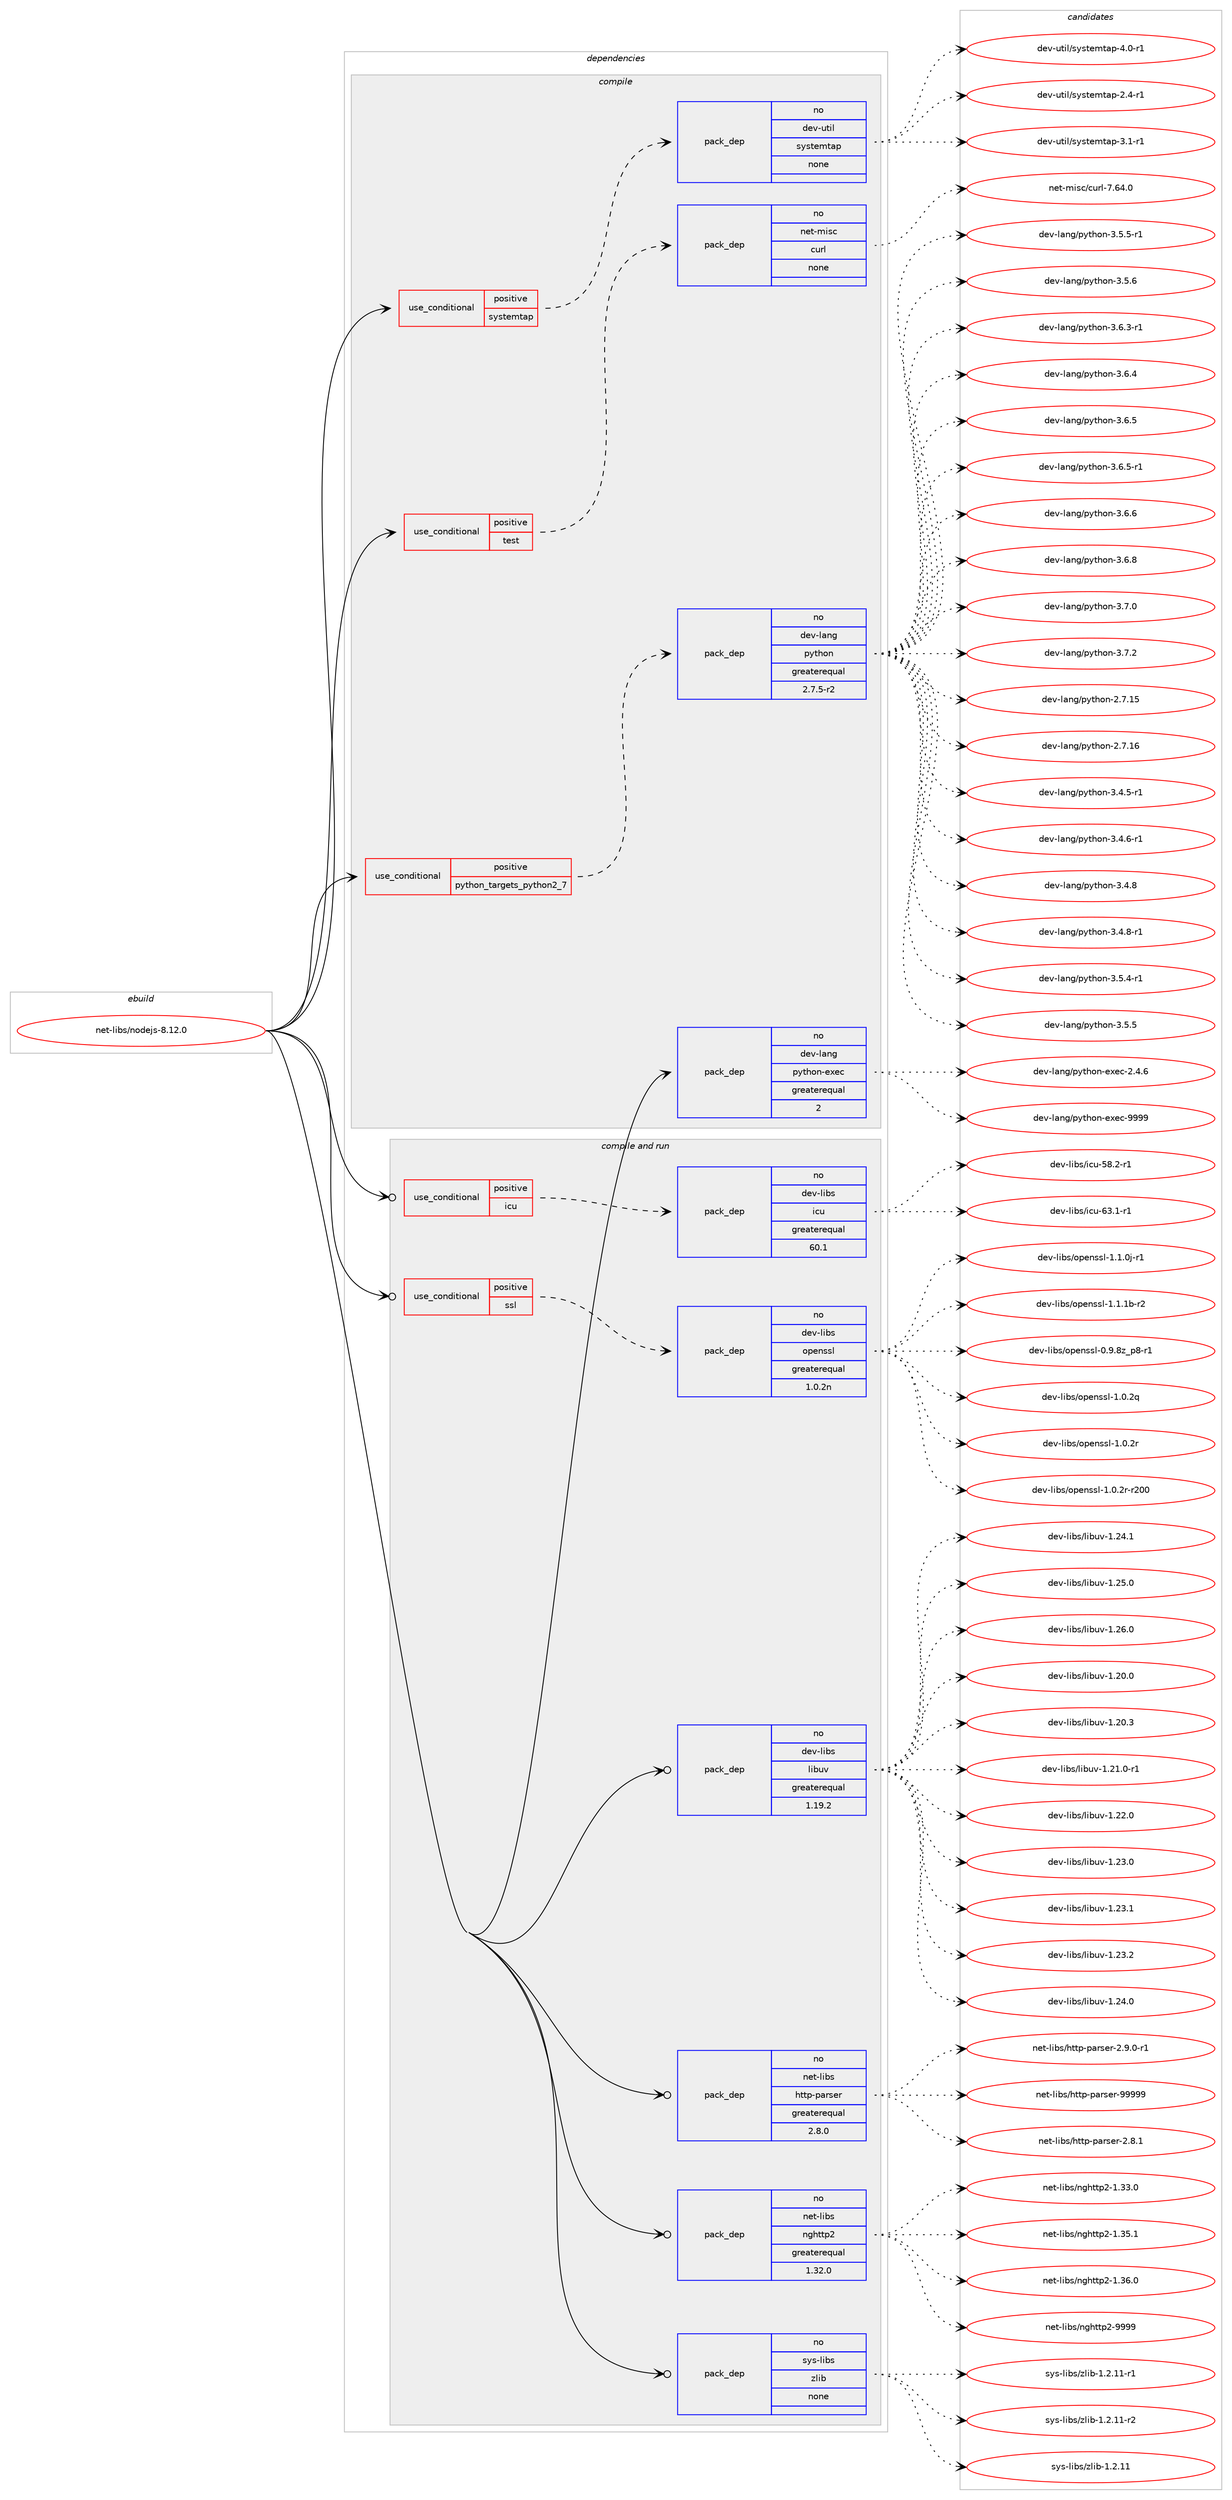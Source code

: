 digraph prolog {

# *************
# Graph options
# *************

newrank=true;
concentrate=true;
compound=true;
graph [rankdir=LR,fontname=Helvetica,fontsize=10,ranksep=1.5];#, ranksep=2.5, nodesep=0.2];
edge  [arrowhead=vee];
node  [fontname=Helvetica,fontsize=10];

# **********
# The ebuild
# **********

subgraph cluster_leftcol {
color=gray;
rank=same;
label=<<i>ebuild</i>>;
id [label="net-libs/nodejs-8.12.0", color=red, width=4, href="../net-libs/nodejs-8.12.0.svg"];
}

# ****************
# The dependencies
# ****************

subgraph cluster_midcol {
color=gray;
label=<<i>dependencies</i>>;
subgraph cluster_compile {
fillcolor="#eeeeee";
style=filled;
label=<<i>compile</i>>;
subgraph cond446655 {
dependency1661480 [label=<<TABLE BORDER="0" CELLBORDER="1" CELLSPACING="0" CELLPADDING="4"><TR><TD ROWSPAN="3" CELLPADDING="10">use_conditional</TD></TR><TR><TD>positive</TD></TR><TR><TD>python_targets_python2_7</TD></TR></TABLE>>, shape=none, color=red];
subgraph pack1187843 {
dependency1661481 [label=<<TABLE BORDER="0" CELLBORDER="1" CELLSPACING="0" CELLPADDING="4" WIDTH="220"><TR><TD ROWSPAN="6" CELLPADDING="30">pack_dep</TD></TR><TR><TD WIDTH="110">no</TD></TR><TR><TD>dev-lang</TD></TR><TR><TD>python</TD></TR><TR><TD>greaterequal</TD></TR><TR><TD>2.7.5-r2</TD></TR></TABLE>>, shape=none, color=blue];
}
dependency1661480:e -> dependency1661481:w [weight=20,style="dashed",arrowhead="vee"];
}
id:e -> dependency1661480:w [weight=20,style="solid",arrowhead="vee"];
subgraph cond446656 {
dependency1661482 [label=<<TABLE BORDER="0" CELLBORDER="1" CELLSPACING="0" CELLPADDING="4"><TR><TD ROWSPAN="3" CELLPADDING="10">use_conditional</TD></TR><TR><TD>positive</TD></TR><TR><TD>systemtap</TD></TR></TABLE>>, shape=none, color=red];
subgraph pack1187844 {
dependency1661483 [label=<<TABLE BORDER="0" CELLBORDER="1" CELLSPACING="0" CELLPADDING="4" WIDTH="220"><TR><TD ROWSPAN="6" CELLPADDING="30">pack_dep</TD></TR><TR><TD WIDTH="110">no</TD></TR><TR><TD>dev-util</TD></TR><TR><TD>systemtap</TD></TR><TR><TD>none</TD></TR><TR><TD></TD></TR></TABLE>>, shape=none, color=blue];
}
dependency1661482:e -> dependency1661483:w [weight=20,style="dashed",arrowhead="vee"];
}
id:e -> dependency1661482:w [weight=20,style="solid",arrowhead="vee"];
subgraph cond446657 {
dependency1661484 [label=<<TABLE BORDER="0" CELLBORDER="1" CELLSPACING="0" CELLPADDING="4"><TR><TD ROWSPAN="3" CELLPADDING="10">use_conditional</TD></TR><TR><TD>positive</TD></TR><TR><TD>test</TD></TR></TABLE>>, shape=none, color=red];
subgraph pack1187845 {
dependency1661485 [label=<<TABLE BORDER="0" CELLBORDER="1" CELLSPACING="0" CELLPADDING="4" WIDTH="220"><TR><TD ROWSPAN="6" CELLPADDING="30">pack_dep</TD></TR><TR><TD WIDTH="110">no</TD></TR><TR><TD>net-misc</TD></TR><TR><TD>curl</TD></TR><TR><TD>none</TD></TR><TR><TD></TD></TR></TABLE>>, shape=none, color=blue];
}
dependency1661484:e -> dependency1661485:w [weight=20,style="dashed",arrowhead="vee"];
}
id:e -> dependency1661484:w [weight=20,style="solid",arrowhead="vee"];
subgraph pack1187846 {
dependency1661486 [label=<<TABLE BORDER="0" CELLBORDER="1" CELLSPACING="0" CELLPADDING="4" WIDTH="220"><TR><TD ROWSPAN="6" CELLPADDING="30">pack_dep</TD></TR><TR><TD WIDTH="110">no</TD></TR><TR><TD>dev-lang</TD></TR><TR><TD>python-exec</TD></TR><TR><TD>greaterequal</TD></TR><TR><TD>2</TD></TR></TABLE>>, shape=none, color=blue];
}
id:e -> dependency1661486:w [weight=20,style="solid",arrowhead="vee"];
}
subgraph cluster_compileandrun {
fillcolor="#eeeeee";
style=filled;
label=<<i>compile and run</i>>;
subgraph cond446658 {
dependency1661487 [label=<<TABLE BORDER="0" CELLBORDER="1" CELLSPACING="0" CELLPADDING="4"><TR><TD ROWSPAN="3" CELLPADDING="10">use_conditional</TD></TR><TR><TD>positive</TD></TR><TR><TD>icu</TD></TR></TABLE>>, shape=none, color=red];
subgraph pack1187847 {
dependency1661488 [label=<<TABLE BORDER="0" CELLBORDER="1" CELLSPACING="0" CELLPADDING="4" WIDTH="220"><TR><TD ROWSPAN="6" CELLPADDING="30">pack_dep</TD></TR><TR><TD WIDTH="110">no</TD></TR><TR><TD>dev-libs</TD></TR><TR><TD>icu</TD></TR><TR><TD>greaterequal</TD></TR><TR><TD>60.1</TD></TR></TABLE>>, shape=none, color=blue];
}
dependency1661487:e -> dependency1661488:w [weight=20,style="dashed",arrowhead="vee"];
}
id:e -> dependency1661487:w [weight=20,style="solid",arrowhead="odotvee"];
subgraph cond446659 {
dependency1661489 [label=<<TABLE BORDER="0" CELLBORDER="1" CELLSPACING="0" CELLPADDING="4"><TR><TD ROWSPAN="3" CELLPADDING="10">use_conditional</TD></TR><TR><TD>positive</TD></TR><TR><TD>ssl</TD></TR></TABLE>>, shape=none, color=red];
subgraph pack1187848 {
dependency1661490 [label=<<TABLE BORDER="0" CELLBORDER="1" CELLSPACING="0" CELLPADDING="4" WIDTH="220"><TR><TD ROWSPAN="6" CELLPADDING="30">pack_dep</TD></TR><TR><TD WIDTH="110">no</TD></TR><TR><TD>dev-libs</TD></TR><TR><TD>openssl</TD></TR><TR><TD>greaterequal</TD></TR><TR><TD>1.0.2n</TD></TR></TABLE>>, shape=none, color=blue];
}
dependency1661489:e -> dependency1661490:w [weight=20,style="dashed",arrowhead="vee"];
}
id:e -> dependency1661489:w [weight=20,style="solid",arrowhead="odotvee"];
subgraph pack1187849 {
dependency1661491 [label=<<TABLE BORDER="0" CELLBORDER="1" CELLSPACING="0" CELLPADDING="4" WIDTH="220"><TR><TD ROWSPAN="6" CELLPADDING="30">pack_dep</TD></TR><TR><TD WIDTH="110">no</TD></TR><TR><TD>dev-libs</TD></TR><TR><TD>libuv</TD></TR><TR><TD>greaterequal</TD></TR><TR><TD>1.19.2</TD></TR></TABLE>>, shape=none, color=blue];
}
id:e -> dependency1661491:w [weight=20,style="solid",arrowhead="odotvee"];
subgraph pack1187850 {
dependency1661492 [label=<<TABLE BORDER="0" CELLBORDER="1" CELLSPACING="0" CELLPADDING="4" WIDTH="220"><TR><TD ROWSPAN="6" CELLPADDING="30">pack_dep</TD></TR><TR><TD WIDTH="110">no</TD></TR><TR><TD>net-libs</TD></TR><TR><TD>http-parser</TD></TR><TR><TD>greaterequal</TD></TR><TR><TD>2.8.0</TD></TR></TABLE>>, shape=none, color=blue];
}
id:e -> dependency1661492:w [weight=20,style="solid",arrowhead="odotvee"];
subgraph pack1187851 {
dependency1661493 [label=<<TABLE BORDER="0" CELLBORDER="1" CELLSPACING="0" CELLPADDING="4" WIDTH="220"><TR><TD ROWSPAN="6" CELLPADDING="30">pack_dep</TD></TR><TR><TD WIDTH="110">no</TD></TR><TR><TD>net-libs</TD></TR><TR><TD>nghttp2</TD></TR><TR><TD>greaterequal</TD></TR><TR><TD>1.32.0</TD></TR></TABLE>>, shape=none, color=blue];
}
id:e -> dependency1661493:w [weight=20,style="solid",arrowhead="odotvee"];
subgraph pack1187852 {
dependency1661494 [label=<<TABLE BORDER="0" CELLBORDER="1" CELLSPACING="0" CELLPADDING="4" WIDTH="220"><TR><TD ROWSPAN="6" CELLPADDING="30">pack_dep</TD></TR><TR><TD WIDTH="110">no</TD></TR><TR><TD>sys-libs</TD></TR><TR><TD>zlib</TD></TR><TR><TD>none</TD></TR><TR><TD></TD></TR></TABLE>>, shape=none, color=blue];
}
id:e -> dependency1661494:w [weight=20,style="solid",arrowhead="odotvee"];
}
subgraph cluster_run {
fillcolor="#eeeeee";
style=filled;
label=<<i>run</i>>;
}
}

# **************
# The candidates
# **************

subgraph cluster_choices {
rank=same;
color=gray;
label=<<i>candidates</i>>;

subgraph choice1187843 {
color=black;
nodesep=1;
choice10010111845108971101034711212111610411111045504655464953 [label="dev-lang/python-2.7.15", color=red, width=4,href="../dev-lang/python-2.7.15.svg"];
choice10010111845108971101034711212111610411111045504655464954 [label="dev-lang/python-2.7.16", color=red, width=4,href="../dev-lang/python-2.7.16.svg"];
choice1001011184510897110103471121211161041111104551465246534511449 [label="dev-lang/python-3.4.5-r1", color=red, width=4,href="../dev-lang/python-3.4.5-r1.svg"];
choice1001011184510897110103471121211161041111104551465246544511449 [label="dev-lang/python-3.4.6-r1", color=red, width=4,href="../dev-lang/python-3.4.6-r1.svg"];
choice100101118451089711010347112121116104111110455146524656 [label="dev-lang/python-3.4.8", color=red, width=4,href="../dev-lang/python-3.4.8.svg"];
choice1001011184510897110103471121211161041111104551465246564511449 [label="dev-lang/python-3.4.8-r1", color=red, width=4,href="../dev-lang/python-3.4.8-r1.svg"];
choice1001011184510897110103471121211161041111104551465346524511449 [label="dev-lang/python-3.5.4-r1", color=red, width=4,href="../dev-lang/python-3.5.4-r1.svg"];
choice100101118451089711010347112121116104111110455146534653 [label="dev-lang/python-3.5.5", color=red, width=4,href="../dev-lang/python-3.5.5.svg"];
choice1001011184510897110103471121211161041111104551465346534511449 [label="dev-lang/python-3.5.5-r1", color=red, width=4,href="../dev-lang/python-3.5.5-r1.svg"];
choice100101118451089711010347112121116104111110455146534654 [label="dev-lang/python-3.5.6", color=red, width=4,href="../dev-lang/python-3.5.6.svg"];
choice1001011184510897110103471121211161041111104551465446514511449 [label="dev-lang/python-3.6.3-r1", color=red, width=4,href="../dev-lang/python-3.6.3-r1.svg"];
choice100101118451089711010347112121116104111110455146544652 [label="dev-lang/python-3.6.4", color=red, width=4,href="../dev-lang/python-3.6.4.svg"];
choice100101118451089711010347112121116104111110455146544653 [label="dev-lang/python-3.6.5", color=red, width=4,href="../dev-lang/python-3.6.5.svg"];
choice1001011184510897110103471121211161041111104551465446534511449 [label="dev-lang/python-3.6.5-r1", color=red, width=4,href="../dev-lang/python-3.6.5-r1.svg"];
choice100101118451089711010347112121116104111110455146544654 [label="dev-lang/python-3.6.6", color=red, width=4,href="../dev-lang/python-3.6.6.svg"];
choice100101118451089711010347112121116104111110455146544656 [label="dev-lang/python-3.6.8", color=red, width=4,href="../dev-lang/python-3.6.8.svg"];
choice100101118451089711010347112121116104111110455146554648 [label="dev-lang/python-3.7.0", color=red, width=4,href="../dev-lang/python-3.7.0.svg"];
choice100101118451089711010347112121116104111110455146554650 [label="dev-lang/python-3.7.2", color=red, width=4,href="../dev-lang/python-3.7.2.svg"];
dependency1661481:e -> choice10010111845108971101034711212111610411111045504655464953:w [style=dotted,weight="100"];
dependency1661481:e -> choice10010111845108971101034711212111610411111045504655464954:w [style=dotted,weight="100"];
dependency1661481:e -> choice1001011184510897110103471121211161041111104551465246534511449:w [style=dotted,weight="100"];
dependency1661481:e -> choice1001011184510897110103471121211161041111104551465246544511449:w [style=dotted,weight="100"];
dependency1661481:e -> choice100101118451089711010347112121116104111110455146524656:w [style=dotted,weight="100"];
dependency1661481:e -> choice1001011184510897110103471121211161041111104551465246564511449:w [style=dotted,weight="100"];
dependency1661481:e -> choice1001011184510897110103471121211161041111104551465346524511449:w [style=dotted,weight="100"];
dependency1661481:e -> choice100101118451089711010347112121116104111110455146534653:w [style=dotted,weight="100"];
dependency1661481:e -> choice1001011184510897110103471121211161041111104551465346534511449:w [style=dotted,weight="100"];
dependency1661481:e -> choice100101118451089711010347112121116104111110455146534654:w [style=dotted,weight="100"];
dependency1661481:e -> choice1001011184510897110103471121211161041111104551465446514511449:w [style=dotted,weight="100"];
dependency1661481:e -> choice100101118451089711010347112121116104111110455146544652:w [style=dotted,weight="100"];
dependency1661481:e -> choice100101118451089711010347112121116104111110455146544653:w [style=dotted,weight="100"];
dependency1661481:e -> choice1001011184510897110103471121211161041111104551465446534511449:w [style=dotted,weight="100"];
dependency1661481:e -> choice100101118451089711010347112121116104111110455146544654:w [style=dotted,weight="100"];
dependency1661481:e -> choice100101118451089711010347112121116104111110455146544656:w [style=dotted,weight="100"];
dependency1661481:e -> choice100101118451089711010347112121116104111110455146554648:w [style=dotted,weight="100"];
dependency1661481:e -> choice100101118451089711010347112121116104111110455146554650:w [style=dotted,weight="100"];
}
subgraph choice1187844 {
color=black;
nodesep=1;
choice100101118451171161051084711512111511610110911697112455046524511449 [label="dev-util/systemtap-2.4-r1", color=red, width=4,href="../dev-util/systemtap-2.4-r1.svg"];
choice100101118451171161051084711512111511610110911697112455146494511449 [label="dev-util/systemtap-3.1-r1", color=red, width=4,href="../dev-util/systemtap-3.1-r1.svg"];
choice100101118451171161051084711512111511610110911697112455246484511449 [label="dev-util/systemtap-4.0-r1", color=red, width=4,href="../dev-util/systemtap-4.0-r1.svg"];
dependency1661483:e -> choice100101118451171161051084711512111511610110911697112455046524511449:w [style=dotted,weight="100"];
dependency1661483:e -> choice100101118451171161051084711512111511610110911697112455146494511449:w [style=dotted,weight="100"];
dependency1661483:e -> choice100101118451171161051084711512111511610110911697112455246484511449:w [style=dotted,weight="100"];
}
subgraph choice1187845 {
color=black;
nodesep=1;
choice1101011164510910511599479911711410845554654524648 [label="net-misc/curl-7.64.0", color=red, width=4,href="../net-misc/curl-7.64.0.svg"];
dependency1661485:e -> choice1101011164510910511599479911711410845554654524648:w [style=dotted,weight="100"];
}
subgraph choice1187846 {
color=black;
nodesep=1;
choice1001011184510897110103471121211161041111104510112010199455046524654 [label="dev-lang/python-exec-2.4.6", color=red, width=4,href="../dev-lang/python-exec-2.4.6.svg"];
choice10010111845108971101034711212111610411111045101120101994557575757 [label="dev-lang/python-exec-9999", color=red, width=4,href="../dev-lang/python-exec-9999.svg"];
dependency1661486:e -> choice1001011184510897110103471121211161041111104510112010199455046524654:w [style=dotted,weight="100"];
dependency1661486:e -> choice10010111845108971101034711212111610411111045101120101994557575757:w [style=dotted,weight="100"];
}
subgraph choice1187847 {
color=black;
nodesep=1;
choice1001011184510810598115471059911745535646504511449 [label="dev-libs/icu-58.2-r1", color=red, width=4,href="../dev-libs/icu-58.2-r1.svg"];
choice1001011184510810598115471059911745545146494511449 [label="dev-libs/icu-63.1-r1", color=red, width=4,href="../dev-libs/icu-63.1-r1.svg"];
dependency1661488:e -> choice1001011184510810598115471059911745535646504511449:w [style=dotted,weight="100"];
dependency1661488:e -> choice1001011184510810598115471059911745545146494511449:w [style=dotted,weight="100"];
}
subgraph choice1187848 {
color=black;
nodesep=1;
choice10010111845108105981154711111210111011511510845484657465612295112564511449 [label="dev-libs/openssl-0.9.8z_p8-r1", color=red, width=4,href="../dev-libs/openssl-0.9.8z_p8-r1.svg"];
choice100101118451081059811547111112101110115115108454946484650113 [label="dev-libs/openssl-1.0.2q", color=red, width=4,href="../dev-libs/openssl-1.0.2q.svg"];
choice100101118451081059811547111112101110115115108454946484650114 [label="dev-libs/openssl-1.0.2r", color=red, width=4,href="../dev-libs/openssl-1.0.2r.svg"];
choice10010111845108105981154711111210111011511510845494648465011445114504848 [label="dev-libs/openssl-1.0.2r-r200", color=red, width=4,href="../dev-libs/openssl-1.0.2r-r200.svg"];
choice1001011184510810598115471111121011101151151084549464946481064511449 [label="dev-libs/openssl-1.1.0j-r1", color=red, width=4,href="../dev-libs/openssl-1.1.0j-r1.svg"];
choice100101118451081059811547111112101110115115108454946494649984511450 [label="dev-libs/openssl-1.1.1b-r2", color=red, width=4,href="../dev-libs/openssl-1.1.1b-r2.svg"];
dependency1661490:e -> choice10010111845108105981154711111210111011511510845484657465612295112564511449:w [style=dotted,weight="100"];
dependency1661490:e -> choice100101118451081059811547111112101110115115108454946484650113:w [style=dotted,weight="100"];
dependency1661490:e -> choice100101118451081059811547111112101110115115108454946484650114:w [style=dotted,weight="100"];
dependency1661490:e -> choice10010111845108105981154711111210111011511510845494648465011445114504848:w [style=dotted,weight="100"];
dependency1661490:e -> choice1001011184510810598115471111121011101151151084549464946481064511449:w [style=dotted,weight="100"];
dependency1661490:e -> choice100101118451081059811547111112101110115115108454946494649984511450:w [style=dotted,weight="100"];
}
subgraph choice1187849 {
color=black;
nodesep=1;
choice1001011184510810598115471081059811711845494650484648 [label="dev-libs/libuv-1.20.0", color=red, width=4,href="../dev-libs/libuv-1.20.0.svg"];
choice1001011184510810598115471081059811711845494650484651 [label="dev-libs/libuv-1.20.3", color=red, width=4,href="../dev-libs/libuv-1.20.3.svg"];
choice10010111845108105981154710810598117118454946504946484511449 [label="dev-libs/libuv-1.21.0-r1", color=red, width=4,href="../dev-libs/libuv-1.21.0-r1.svg"];
choice1001011184510810598115471081059811711845494650504648 [label="dev-libs/libuv-1.22.0", color=red, width=4,href="../dev-libs/libuv-1.22.0.svg"];
choice1001011184510810598115471081059811711845494650514648 [label="dev-libs/libuv-1.23.0", color=red, width=4,href="../dev-libs/libuv-1.23.0.svg"];
choice1001011184510810598115471081059811711845494650514649 [label="dev-libs/libuv-1.23.1", color=red, width=4,href="../dev-libs/libuv-1.23.1.svg"];
choice1001011184510810598115471081059811711845494650514650 [label="dev-libs/libuv-1.23.2", color=red, width=4,href="../dev-libs/libuv-1.23.2.svg"];
choice1001011184510810598115471081059811711845494650524648 [label="dev-libs/libuv-1.24.0", color=red, width=4,href="../dev-libs/libuv-1.24.0.svg"];
choice1001011184510810598115471081059811711845494650524649 [label="dev-libs/libuv-1.24.1", color=red, width=4,href="../dev-libs/libuv-1.24.1.svg"];
choice1001011184510810598115471081059811711845494650534648 [label="dev-libs/libuv-1.25.0", color=red, width=4,href="../dev-libs/libuv-1.25.0.svg"];
choice1001011184510810598115471081059811711845494650544648 [label="dev-libs/libuv-1.26.0", color=red, width=4,href="../dev-libs/libuv-1.26.0.svg"];
dependency1661491:e -> choice1001011184510810598115471081059811711845494650484648:w [style=dotted,weight="100"];
dependency1661491:e -> choice1001011184510810598115471081059811711845494650484651:w [style=dotted,weight="100"];
dependency1661491:e -> choice10010111845108105981154710810598117118454946504946484511449:w [style=dotted,weight="100"];
dependency1661491:e -> choice1001011184510810598115471081059811711845494650504648:w [style=dotted,weight="100"];
dependency1661491:e -> choice1001011184510810598115471081059811711845494650514648:w [style=dotted,weight="100"];
dependency1661491:e -> choice1001011184510810598115471081059811711845494650514649:w [style=dotted,weight="100"];
dependency1661491:e -> choice1001011184510810598115471081059811711845494650514650:w [style=dotted,weight="100"];
dependency1661491:e -> choice1001011184510810598115471081059811711845494650524648:w [style=dotted,weight="100"];
dependency1661491:e -> choice1001011184510810598115471081059811711845494650524649:w [style=dotted,weight="100"];
dependency1661491:e -> choice1001011184510810598115471081059811711845494650534648:w [style=dotted,weight="100"];
dependency1661491:e -> choice1001011184510810598115471081059811711845494650544648:w [style=dotted,weight="100"];
}
subgraph choice1187850 {
color=black;
nodesep=1;
choice1101011164510810598115471041161161124511297114115101114455046564649 [label="net-libs/http-parser-2.8.1", color=red, width=4,href="../net-libs/http-parser-2.8.1.svg"];
choice11010111645108105981154710411611611245112971141151011144550465746484511449 [label="net-libs/http-parser-2.9.0-r1", color=red, width=4,href="../net-libs/http-parser-2.9.0-r1.svg"];
choice1101011164510810598115471041161161124511297114115101114455757575757 [label="net-libs/http-parser-99999", color=red, width=4,href="../net-libs/http-parser-99999.svg"];
dependency1661492:e -> choice1101011164510810598115471041161161124511297114115101114455046564649:w [style=dotted,weight="100"];
dependency1661492:e -> choice11010111645108105981154710411611611245112971141151011144550465746484511449:w [style=dotted,weight="100"];
dependency1661492:e -> choice1101011164510810598115471041161161124511297114115101114455757575757:w [style=dotted,weight="100"];
}
subgraph choice1187851 {
color=black;
nodesep=1;
choice1101011164510810598115471101031041161161125045494651514648 [label="net-libs/nghttp2-1.33.0", color=red, width=4,href="../net-libs/nghttp2-1.33.0.svg"];
choice1101011164510810598115471101031041161161125045494651534649 [label="net-libs/nghttp2-1.35.1", color=red, width=4,href="../net-libs/nghttp2-1.35.1.svg"];
choice1101011164510810598115471101031041161161125045494651544648 [label="net-libs/nghttp2-1.36.0", color=red, width=4,href="../net-libs/nghttp2-1.36.0.svg"];
choice110101116451081059811547110103104116116112504557575757 [label="net-libs/nghttp2-9999", color=red, width=4,href="../net-libs/nghttp2-9999.svg"];
dependency1661493:e -> choice1101011164510810598115471101031041161161125045494651514648:w [style=dotted,weight="100"];
dependency1661493:e -> choice1101011164510810598115471101031041161161125045494651534649:w [style=dotted,weight="100"];
dependency1661493:e -> choice1101011164510810598115471101031041161161125045494651544648:w [style=dotted,weight="100"];
dependency1661493:e -> choice110101116451081059811547110103104116116112504557575757:w [style=dotted,weight="100"];
}
subgraph choice1187852 {
color=black;
nodesep=1;
choice1151211154510810598115471221081059845494650464949 [label="sys-libs/zlib-1.2.11", color=red, width=4,href="../sys-libs/zlib-1.2.11.svg"];
choice11512111545108105981154712210810598454946504649494511449 [label="sys-libs/zlib-1.2.11-r1", color=red, width=4,href="../sys-libs/zlib-1.2.11-r1.svg"];
choice11512111545108105981154712210810598454946504649494511450 [label="sys-libs/zlib-1.2.11-r2", color=red, width=4,href="../sys-libs/zlib-1.2.11-r2.svg"];
dependency1661494:e -> choice1151211154510810598115471221081059845494650464949:w [style=dotted,weight="100"];
dependency1661494:e -> choice11512111545108105981154712210810598454946504649494511449:w [style=dotted,weight="100"];
dependency1661494:e -> choice11512111545108105981154712210810598454946504649494511450:w [style=dotted,weight="100"];
}
}

}
